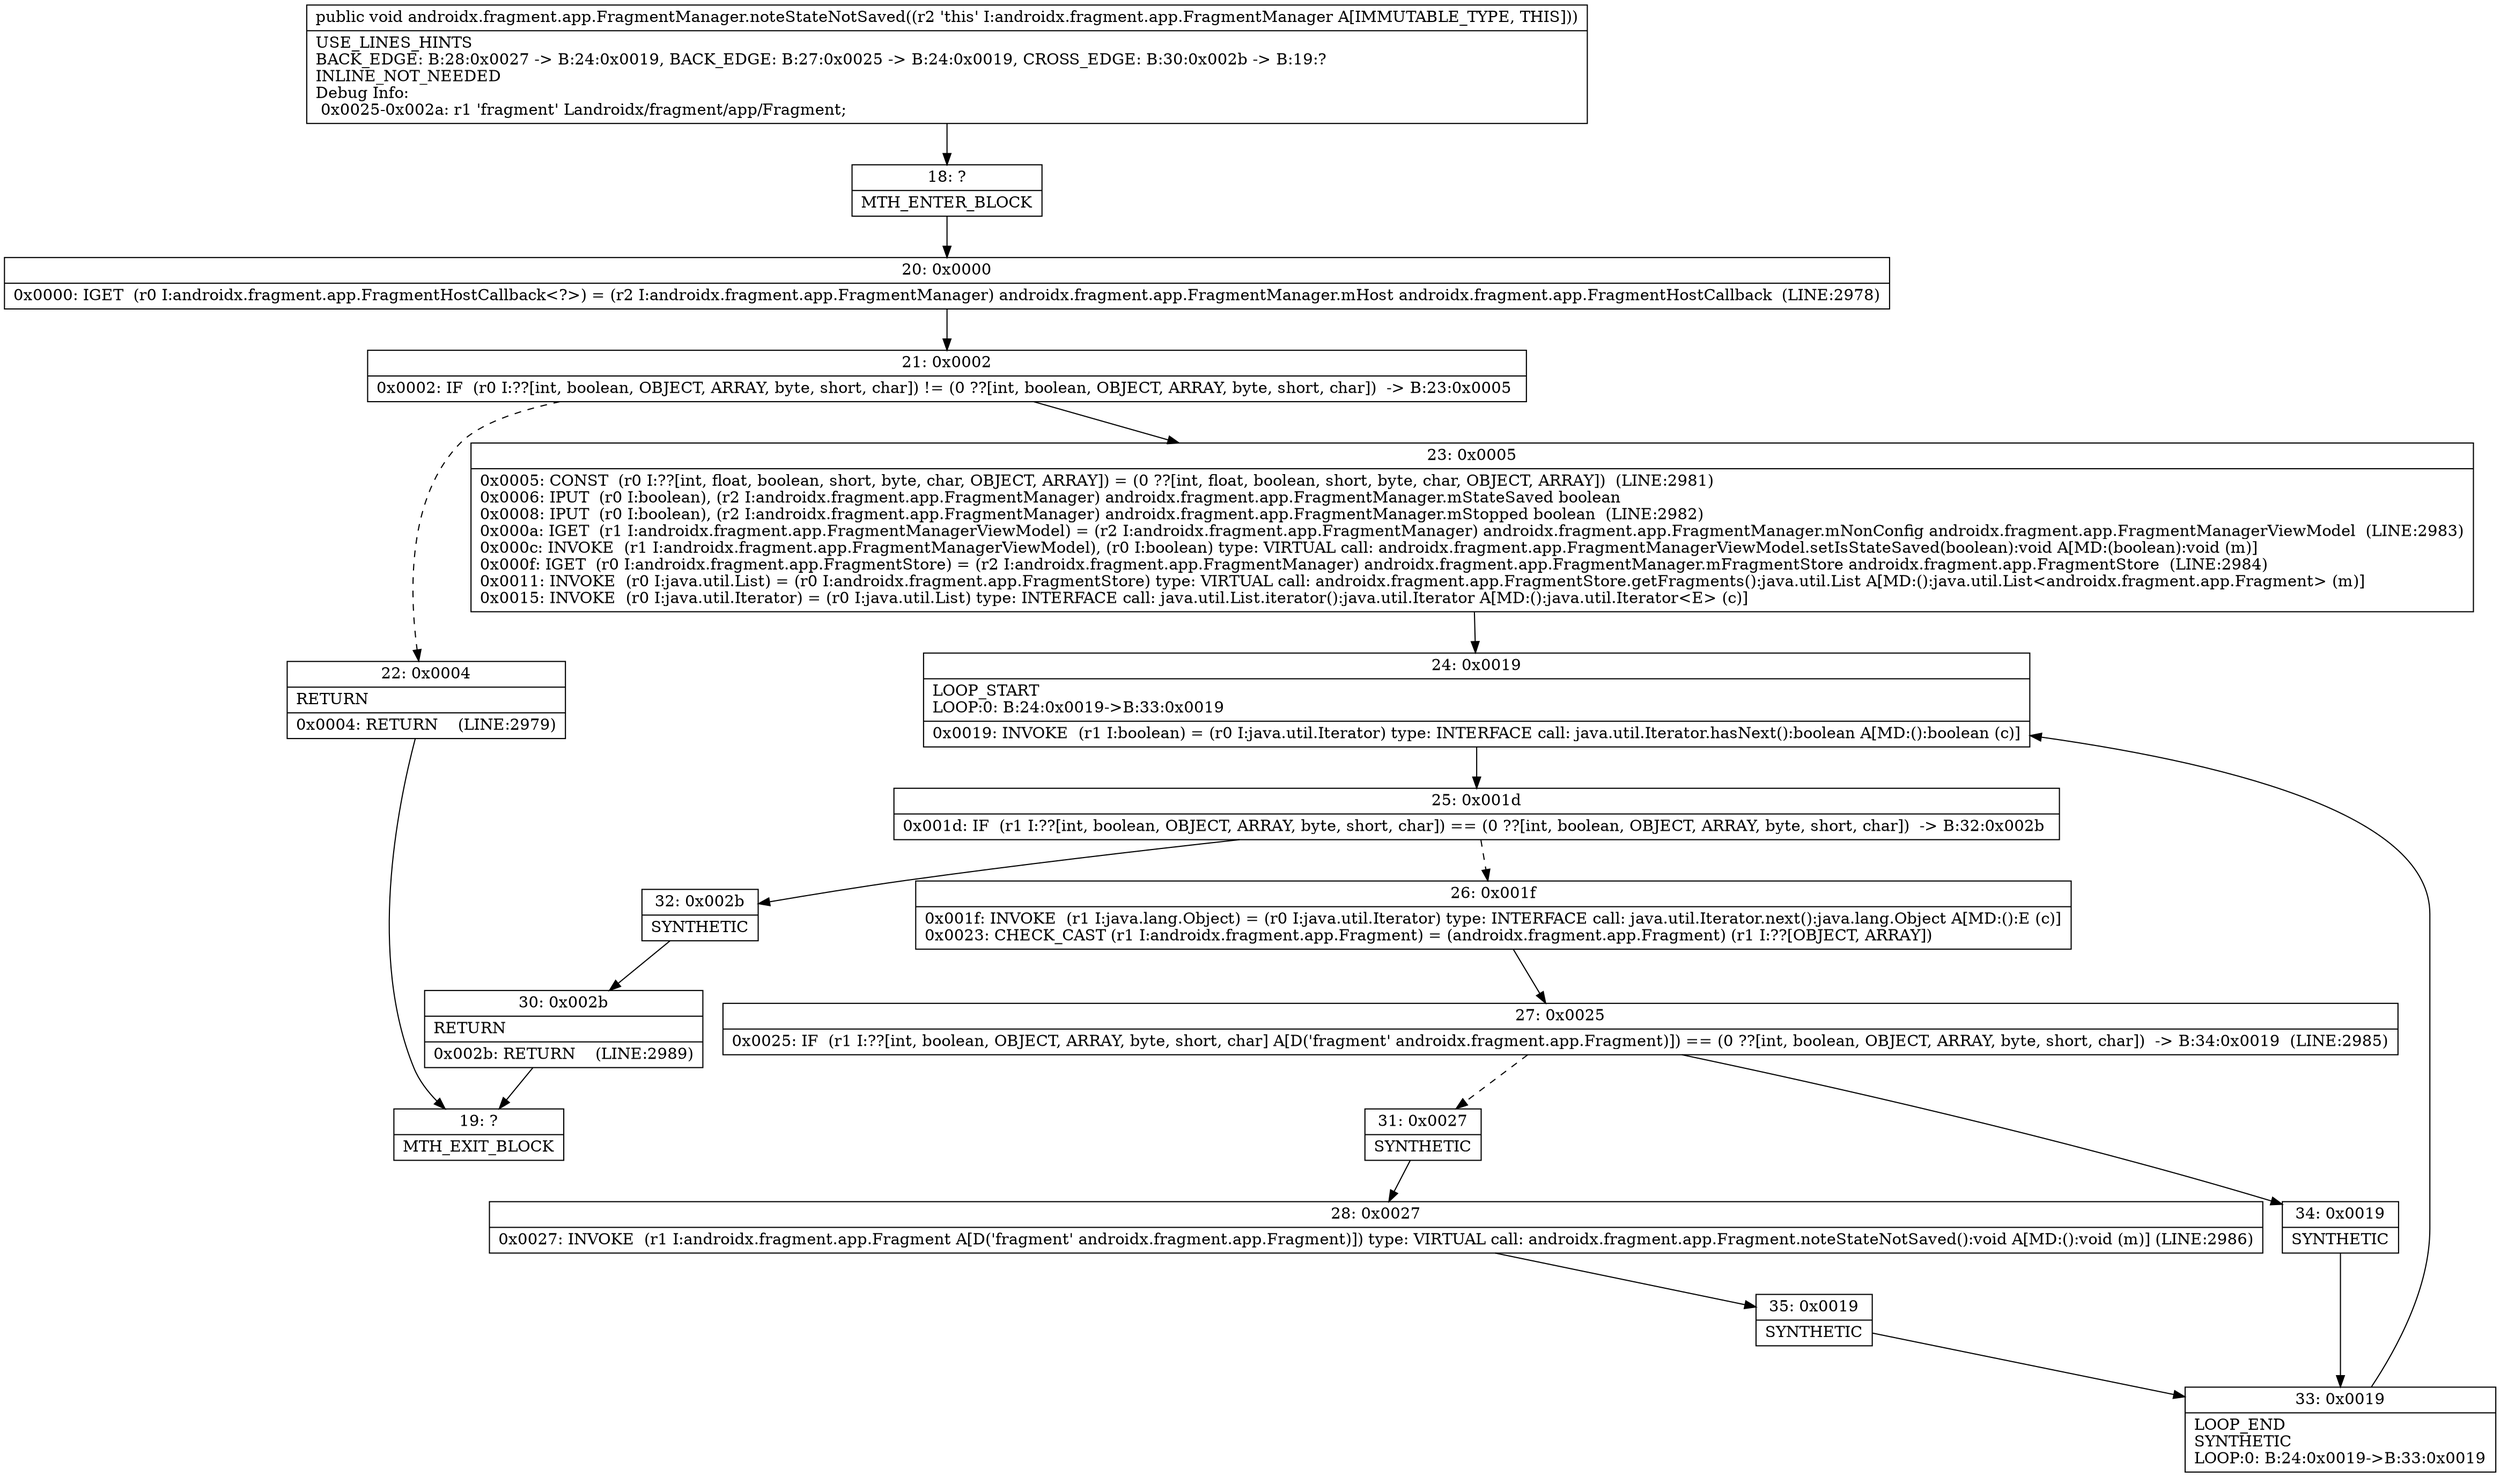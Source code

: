 digraph "CFG forandroidx.fragment.app.FragmentManager.noteStateNotSaved()V" {
Node_18 [shape=record,label="{18\:\ ?|MTH_ENTER_BLOCK\l}"];
Node_20 [shape=record,label="{20\:\ 0x0000|0x0000: IGET  (r0 I:androidx.fragment.app.FragmentHostCallback\<?\>) = (r2 I:androidx.fragment.app.FragmentManager) androidx.fragment.app.FragmentManager.mHost androidx.fragment.app.FragmentHostCallback  (LINE:2978)\l}"];
Node_21 [shape=record,label="{21\:\ 0x0002|0x0002: IF  (r0 I:??[int, boolean, OBJECT, ARRAY, byte, short, char]) != (0 ??[int, boolean, OBJECT, ARRAY, byte, short, char])  \-\> B:23:0x0005 \l}"];
Node_22 [shape=record,label="{22\:\ 0x0004|RETURN\l|0x0004: RETURN    (LINE:2979)\l}"];
Node_19 [shape=record,label="{19\:\ ?|MTH_EXIT_BLOCK\l}"];
Node_23 [shape=record,label="{23\:\ 0x0005|0x0005: CONST  (r0 I:??[int, float, boolean, short, byte, char, OBJECT, ARRAY]) = (0 ??[int, float, boolean, short, byte, char, OBJECT, ARRAY])  (LINE:2981)\l0x0006: IPUT  (r0 I:boolean), (r2 I:androidx.fragment.app.FragmentManager) androidx.fragment.app.FragmentManager.mStateSaved boolean \l0x0008: IPUT  (r0 I:boolean), (r2 I:androidx.fragment.app.FragmentManager) androidx.fragment.app.FragmentManager.mStopped boolean  (LINE:2982)\l0x000a: IGET  (r1 I:androidx.fragment.app.FragmentManagerViewModel) = (r2 I:androidx.fragment.app.FragmentManager) androidx.fragment.app.FragmentManager.mNonConfig androidx.fragment.app.FragmentManagerViewModel  (LINE:2983)\l0x000c: INVOKE  (r1 I:androidx.fragment.app.FragmentManagerViewModel), (r0 I:boolean) type: VIRTUAL call: androidx.fragment.app.FragmentManagerViewModel.setIsStateSaved(boolean):void A[MD:(boolean):void (m)]\l0x000f: IGET  (r0 I:androidx.fragment.app.FragmentStore) = (r2 I:androidx.fragment.app.FragmentManager) androidx.fragment.app.FragmentManager.mFragmentStore androidx.fragment.app.FragmentStore  (LINE:2984)\l0x0011: INVOKE  (r0 I:java.util.List) = (r0 I:androidx.fragment.app.FragmentStore) type: VIRTUAL call: androidx.fragment.app.FragmentStore.getFragments():java.util.List A[MD:():java.util.List\<androidx.fragment.app.Fragment\> (m)]\l0x0015: INVOKE  (r0 I:java.util.Iterator) = (r0 I:java.util.List) type: INTERFACE call: java.util.List.iterator():java.util.Iterator A[MD:():java.util.Iterator\<E\> (c)]\l}"];
Node_24 [shape=record,label="{24\:\ 0x0019|LOOP_START\lLOOP:0: B:24:0x0019\-\>B:33:0x0019\l|0x0019: INVOKE  (r1 I:boolean) = (r0 I:java.util.Iterator) type: INTERFACE call: java.util.Iterator.hasNext():boolean A[MD:():boolean (c)]\l}"];
Node_25 [shape=record,label="{25\:\ 0x001d|0x001d: IF  (r1 I:??[int, boolean, OBJECT, ARRAY, byte, short, char]) == (0 ??[int, boolean, OBJECT, ARRAY, byte, short, char])  \-\> B:32:0x002b \l}"];
Node_26 [shape=record,label="{26\:\ 0x001f|0x001f: INVOKE  (r1 I:java.lang.Object) = (r0 I:java.util.Iterator) type: INTERFACE call: java.util.Iterator.next():java.lang.Object A[MD:():E (c)]\l0x0023: CHECK_CAST (r1 I:androidx.fragment.app.Fragment) = (androidx.fragment.app.Fragment) (r1 I:??[OBJECT, ARRAY]) \l}"];
Node_27 [shape=record,label="{27\:\ 0x0025|0x0025: IF  (r1 I:??[int, boolean, OBJECT, ARRAY, byte, short, char] A[D('fragment' androidx.fragment.app.Fragment)]) == (0 ??[int, boolean, OBJECT, ARRAY, byte, short, char])  \-\> B:34:0x0019  (LINE:2985)\l}"];
Node_31 [shape=record,label="{31\:\ 0x0027|SYNTHETIC\l}"];
Node_28 [shape=record,label="{28\:\ 0x0027|0x0027: INVOKE  (r1 I:androidx.fragment.app.Fragment A[D('fragment' androidx.fragment.app.Fragment)]) type: VIRTUAL call: androidx.fragment.app.Fragment.noteStateNotSaved():void A[MD:():void (m)] (LINE:2986)\l}"];
Node_35 [shape=record,label="{35\:\ 0x0019|SYNTHETIC\l}"];
Node_33 [shape=record,label="{33\:\ 0x0019|LOOP_END\lSYNTHETIC\lLOOP:0: B:24:0x0019\-\>B:33:0x0019\l}"];
Node_34 [shape=record,label="{34\:\ 0x0019|SYNTHETIC\l}"];
Node_32 [shape=record,label="{32\:\ 0x002b|SYNTHETIC\l}"];
Node_30 [shape=record,label="{30\:\ 0x002b|RETURN\l|0x002b: RETURN    (LINE:2989)\l}"];
MethodNode[shape=record,label="{public void androidx.fragment.app.FragmentManager.noteStateNotSaved((r2 'this' I:androidx.fragment.app.FragmentManager A[IMMUTABLE_TYPE, THIS]))  | USE_LINES_HINTS\lBACK_EDGE: B:28:0x0027 \-\> B:24:0x0019, BACK_EDGE: B:27:0x0025 \-\> B:24:0x0019, CROSS_EDGE: B:30:0x002b \-\> B:19:?\lINLINE_NOT_NEEDED\lDebug Info:\l  0x0025\-0x002a: r1 'fragment' Landroidx\/fragment\/app\/Fragment;\l}"];
MethodNode -> Node_18;Node_18 -> Node_20;
Node_20 -> Node_21;
Node_21 -> Node_22[style=dashed];
Node_21 -> Node_23;
Node_22 -> Node_19;
Node_23 -> Node_24;
Node_24 -> Node_25;
Node_25 -> Node_26[style=dashed];
Node_25 -> Node_32;
Node_26 -> Node_27;
Node_27 -> Node_31[style=dashed];
Node_27 -> Node_34;
Node_31 -> Node_28;
Node_28 -> Node_35;
Node_35 -> Node_33;
Node_33 -> Node_24;
Node_34 -> Node_33;
Node_32 -> Node_30;
Node_30 -> Node_19;
}

